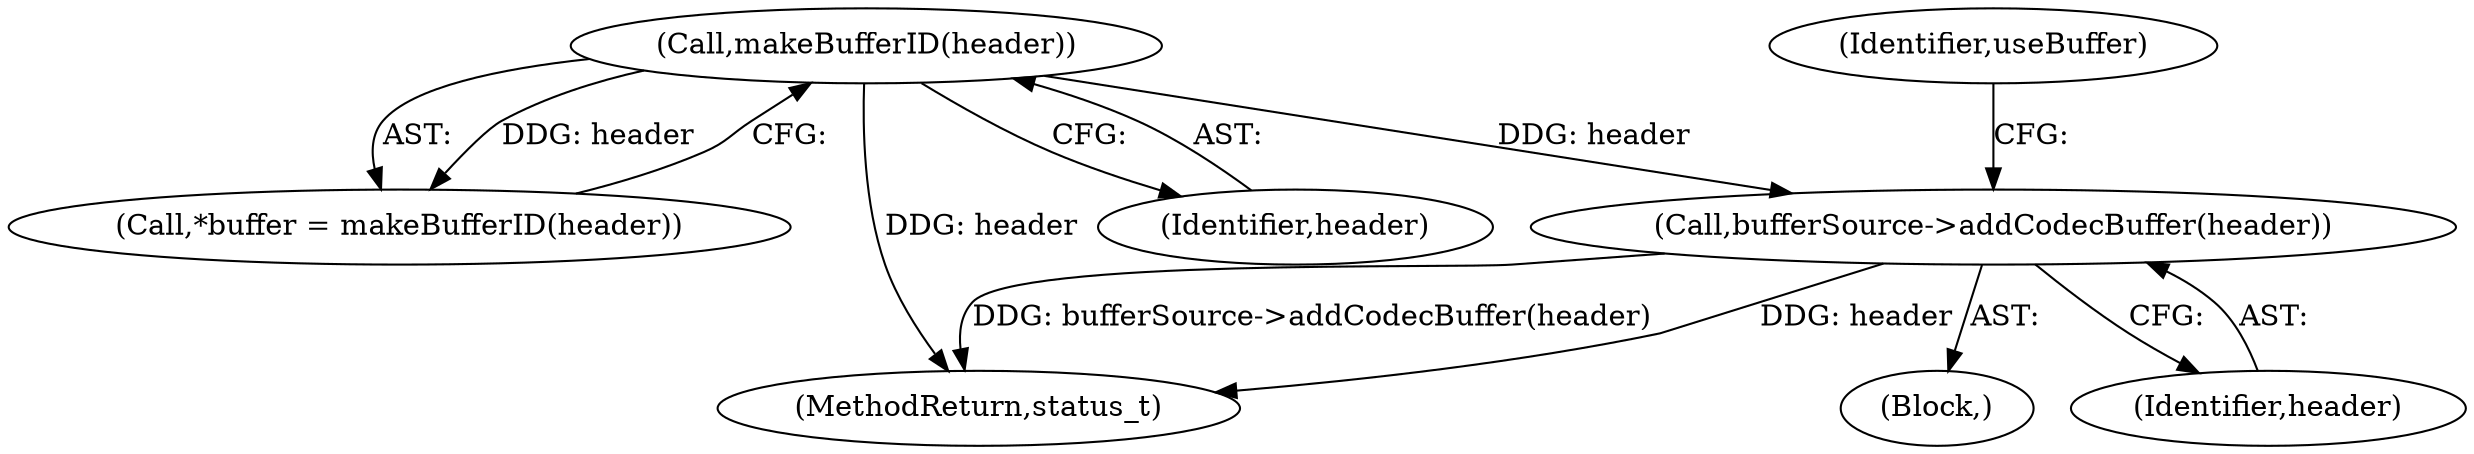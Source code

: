 digraph "0_Android_b351eabb428c7ca85a34513c64601f437923d576_11@pointer" {
"1000183" [label="(Call,bufferSource->addCodecBuffer(header))"];
"1000167" [label="(Call,makeBufferID(header))"];
"1000183" [label="(Call,bufferSource->addCodecBuffer(header))"];
"1000186" [label="(Identifier,useBuffer)"];
"1000164" [label="(Call,*buffer = makeBufferID(header))"];
"1000197" [label="(MethodReturn,status_t)"];
"1000182" [label="(Block,)"];
"1000168" [label="(Identifier,header)"];
"1000167" [label="(Call,makeBufferID(header))"];
"1000184" [label="(Identifier,header)"];
"1000183" -> "1000182"  [label="AST: "];
"1000183" -> "1000184"  [label="CFG: "];
"1000184" -> "1000183"  [label="AST: "];
"1000186" -> "1000183"  [label="CFG: "];
"1000183" -> "1000197"  [label="DDG: header"];
"1000183" -> "1000197"  [label="DDG: bufferSource->addCodecBuffer(header)"];
"1000167" -> "1000183"  [label="DDG: header"];
"1000167" -> "1000164"  [label="AST: "];
"1000167" -> "1000168"  [label="CFG: "];
"1000168" -> "1000167"  [label="AST: "];
"1000164" -> "1000167"  [label="CFG: "];
"1000167" -> "1000197"  [label="DDG: header"];
"1000167" -> "1000164"  [label="DDG: header"];
}
